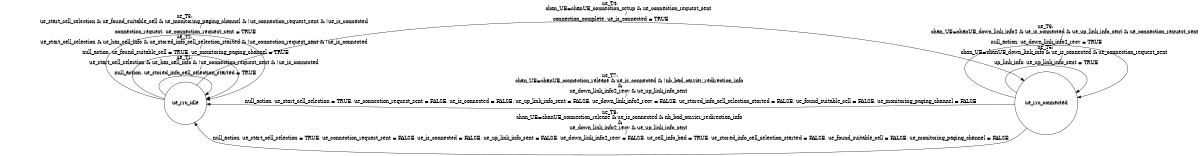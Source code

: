 digraph UE{
rankdir = LR;
size = "8,5"
node [shape = circle, label="ue_rrc_idle"]ue_rrc_idle;
node [shape = circle, label="ue_rrc_connected"]ue_rrc_connected;
ue_rrc_idle -> ue_rrc_idle [label = "ue_T1: 
                         ue_start_cell_selection & ue_has_cell_info & !ue_connection_request_sent & !ue_is_connected 
                    /
null_action, ue_stored_info_cell_selection_started = TRUE"]
ue_rrc_idle -> ue_rrc_idle [label = "ue_T2: 
                         ue_start_cell_selection & ue_has_cell_info & ue_stored_info_cell_selection_started & !ue_connection_request_sent & !ue_is_connected 
                    /
null_action, ue_found_suitable_cell = TRUE, ue_monitoring_paging_channel = TRUE"]
ue_rrc_idle -> ue_rrc_idle [label = "ue_T3: 
                         ue_start_cell_selection & ue_found_suitable_cell & ue_monitoring_paging_channel & !ue_connection_request_sent & !ue_is_connected 
                    /
connection_request, ue_connection_request_sent = TRUE"]
ue_rrc_idle -> ue_rrc_connected [label = "ue_T4: 
                        chan_UE=chanUE_connection_setup & ue_connection_request_sent 
                    /
connection_complete, ue_is_connected = TRUE"]
ue_rrc_connected -> ue_rrc_connected [label = "ue_T5: 
                        chan_UE=chanUE_down_link_info & ue_is_connected & ue_connection_request_sent 
                    /
up_link_info, ue_up_link_info_sent = TRUE"]
ue_rrc_connected -> ue_rrc_connected [label = "ue_T6: 
                        chan_UE=chanUE_down_link_info2 & ue_is_connected & ue_up_link_info_sent & ue_connection_request_sent
                    /
null_action, ue_down_link_info2_recv = TRUE"]
ue_rrc_connected -> ue_rrc_idle [label = "ue_T7: 
                        chan_UE=chanUE_connection_release & ue_is_connected & !nb_bad_carrier_redirection_info
             & 
                        ue_down_link_info2_recv & ue_up_link_info_sent 
                    /
null_action, ue_start_cell_selection = TRUE, ue_connection_request_sent = FALSE, ue_is_connected = FALSE, ue_up_link_info_sent = FALSE, ue_down_link_info2_recv = FALSE, ue_stored_info_cell_selection_started = FALSE, ue_found_suitable_cell = FALSE, ue_monitoring_paging_channel = FALSE"]
ue_rrc_connected -> ue_rrc_idle [label = "ue_T8: 
                        chan_UE=chanUE_connection_release & ue_is_connected & nb_bad_carrier_redirection_info
             & 
                        ue_down_link_info2_recv & ue_up_link_info_sent 
                    /
null_action, ue_start_cell_selection = TRUE, ue_connection_request_sent = FALSE, ue_is_connected = FALSE, ue_up_link_info_sent = FALSE, ue_down_link_info2_recv = FALSE, ue_cell_info_bad = TRUE, ue_stored_info_cell_selection_started = FALSE, ue_found_suitable_cell = FALSE, ue_monitoring_paging_channel = FALSE"]
}
